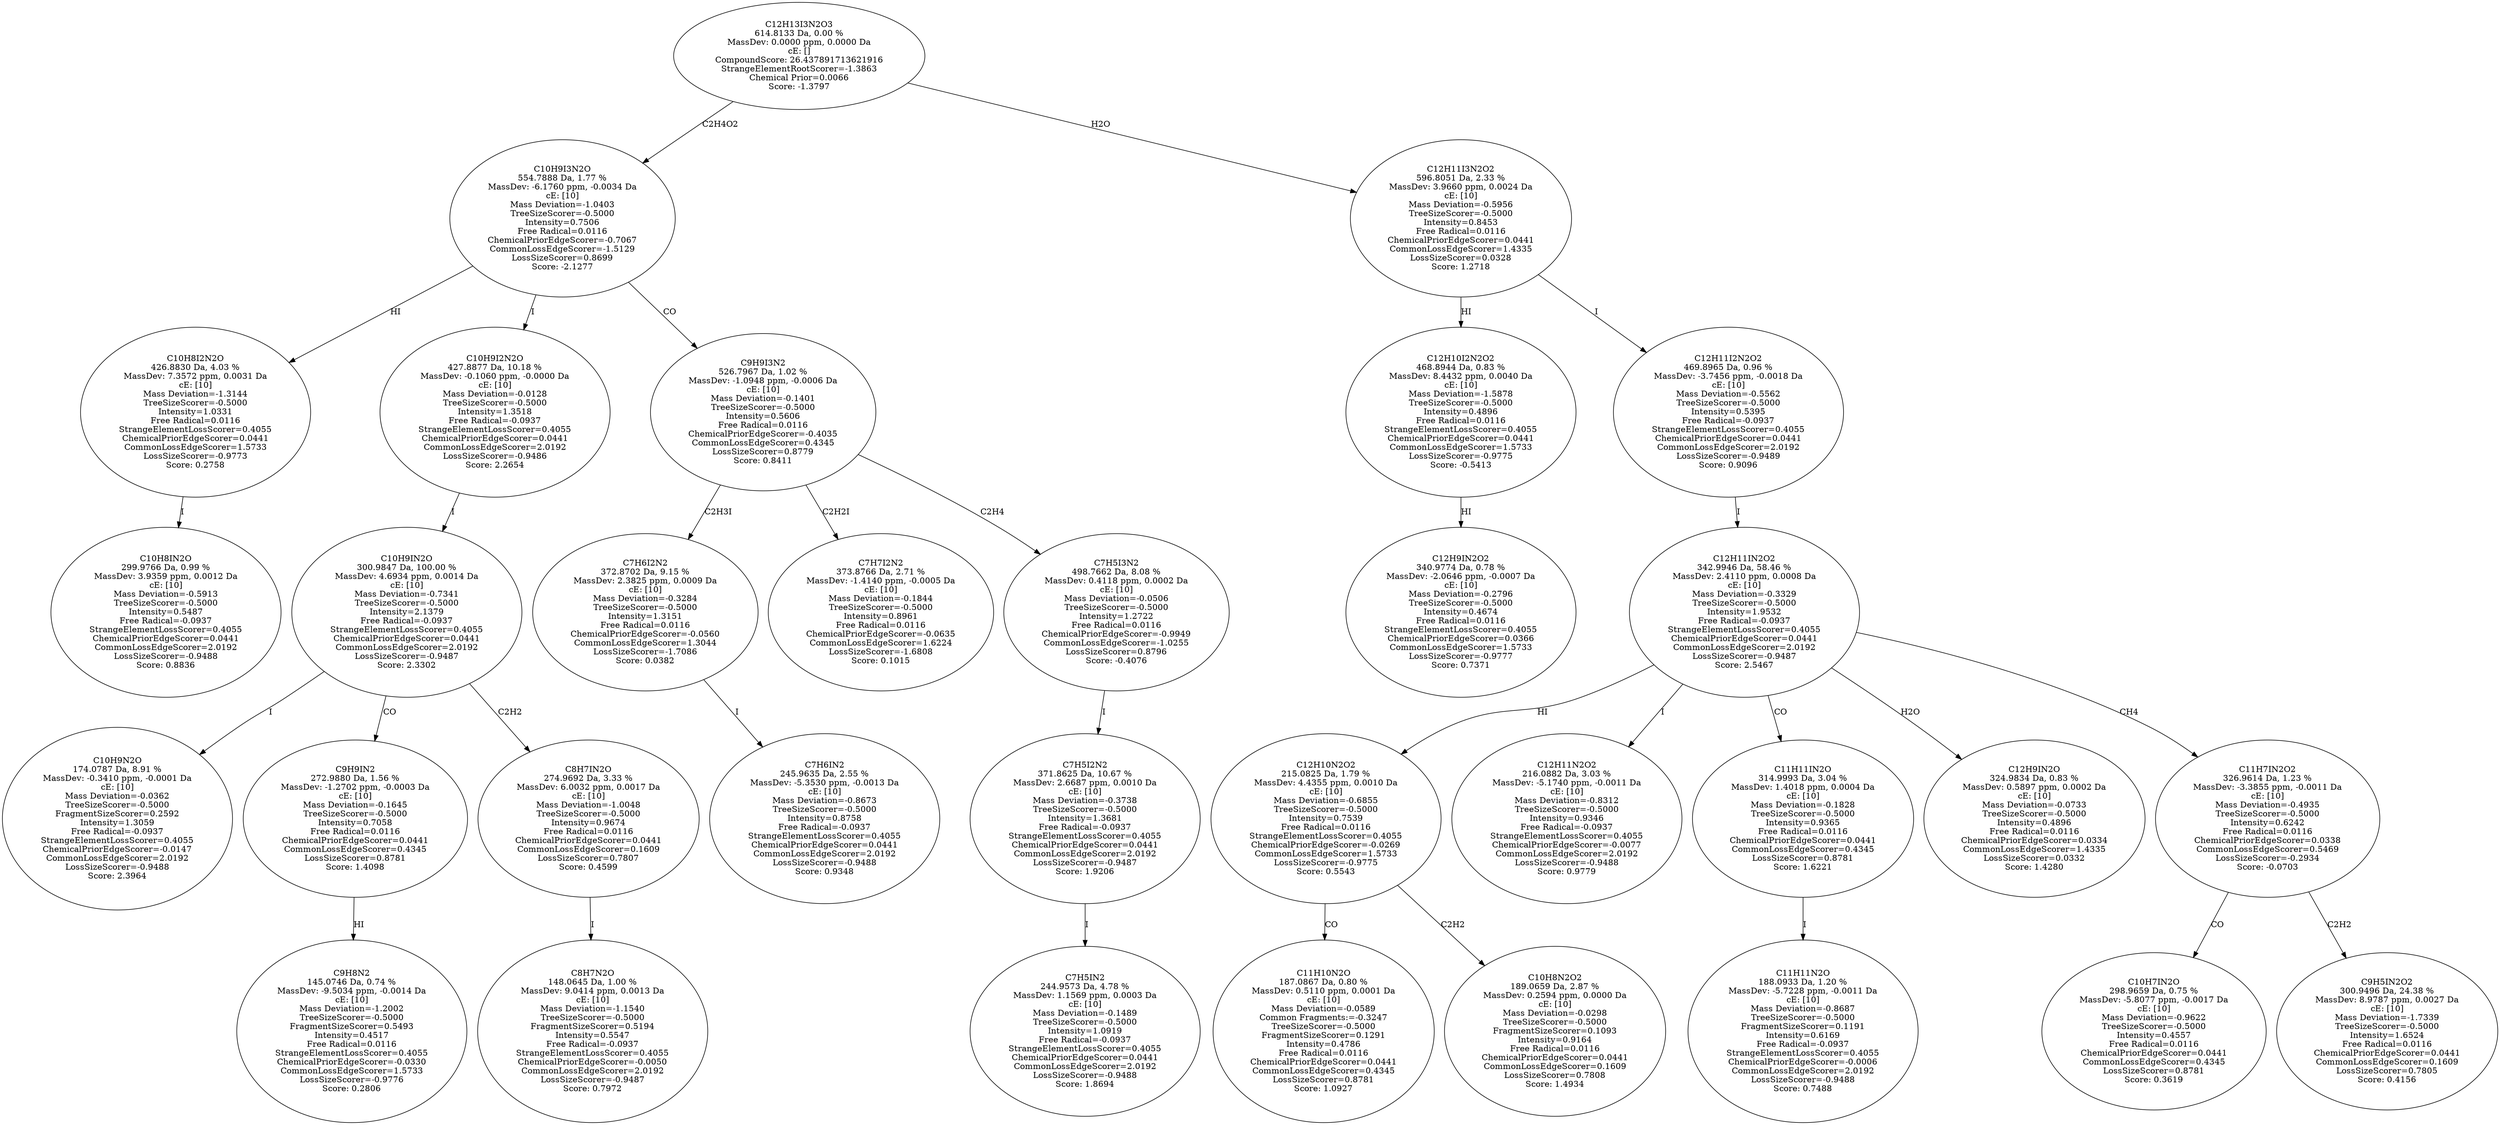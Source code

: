 strict digraph {
v1 [label="C10H8IN2O\n299.9766 Da, 0.99 %\nMassDev: 3.9359 ppm, 0.0012 Da\ncE: [10]\nMass Deviation=-0.5913\nTreeSizeScorer=-0.5000\nIntensity=0.5487\nFree Radical=-0.0937\nStrangeElementLossScorer=0.4055\nChemicalPriorEdgeScorer=0.0441\nCommonLossEdgeScorer=2.0192\nLossSizeScorer=-0.9488\nScore: 0.8836"];
v2 [label="C10H8I2N2O\n426.8830 Da, 4.03 %\nMassDev: 7.3572 ppm, 0.0031 Da\ncE: [10]\nMass Deviation=-1.3144\nTreeSizeScorer=-0.5000\nIntensity=1.0331\nFree Radical=0.0116\nStrangeElementLossScorer=0.4055\nChemicalPriorEdgeScorer=0.0441\nCommonLossEdgeScorer=1.5733\nLossSizeScorer=-0.9773\nScore: 0.2758"];
v3 [label="C10H9N2O\n174.0787 Da, 8.91 %\nMassDev: -0.3410 ppm, -0.0001 Da\ncE: [10]\nMass Deviation=-0.0362\nTreeSizeScorer=-0.5000\nFragmentSizeScorer=0.2592\nIntensity=1.3059\nFree Radical=-0.0937\nStrangeElementLossScorer=0.4055\nChemicalPriorEdgeScorer=-0.0147\nCommonLossEdgeScorer=2.0192\nLossSizeScorer=-0.9488\nScore: 2.3964"];
v4 [label="C9H8N2\n145.0746 Da, 0.74 %\nMassDev: -9.5034 ppm, -0.0014 Da\ncE: [10]\nMass Deviation=-1.2002\nTreeSizeScorer=-0.5000\nFragmentSizeScorer=0.5493\nIntensity=0.4517\nFree Radical=0.0116\nStrangeElementLossScorer=0.4055\nChemicalPriorEdgeScorer=-0.0330\nCommonLossEdgeScorer=1.5733\nLossSizeScorer=-0.9776\nScore: 0.2806"];
v5 [label="C9H9IN2\n272.9880 Da, 1.56 %\nMassDev: -1.2702 ppm, -0.0003 Da\ncE: [10]\nMass Deviation=-0.1645\nTreeSizeScorer=-0.5000\nIntensity=0.7058\nFree Radical=0.0116\nChemicalPriorEdgeScorer=0.0441\nCommonLossEdgeScorer=0.4345\nLossSizeScorer=0.8781\nScore: 1.4098"];
v6 [label="C8H7N2O\n148.0645 Da, 1.00 %\nMassDev: 9.0414 ppm, 0.0013 Da\ncE: [10]\nMass Deviation=-1.1540\nTreeSizeScorer=-0.5000\nFragmentSizeScorer=0.5194\nIntensity=0.5547\nFree Radical=-0.0937\nStrangeElementLossScorer=0.4055\nChemicalPriorEdgeScorer=-0.0050\nCommonLossEdgeScorer=2.0192\nLossSizeScorer=-0.9487\nScore: 0.7972"];
v7 [label="C8H7IN2O\n274.9692 Da, 3.33 %\nMassDev: 6.0032 ppm, 0.0017 Da\ncE: [10]\nMass Deviation=-1.0048\nTreeSizeScorer=-0.5000\nIntensity=0.9674\nFree Radical=0.0116\nChemicalPriorEdgeScorer=0.0441\nCommonLossEdgeScorer=0.1609\nLossSizeScorer=0.7807\nScore: 0.4599"];
v8 [label="C10H9IN2O\n300.9847 Da, 100.00 %\nMassDev: 4.6934 ppm, 0.0014 Da\ncE: [10]\nMass Deviation=-0.7341\nTreeSizeScorer=-0.5000\nIntensity=2.1379\nFree Radical=-0.0937\nStrangeElementLossScorer=0.4055\nChemicalPriorEdgeScorer=0.0441\nCommonLossEdgeScorer=2.0192\nLossSizeScorer=-0.9487\nScore: 2.3302"];
v9 [label="C10H9I2N2O\n427.8877 Da, 10.18 %\nMassDev: -0.1060 ppm, -0.0000 Da\ncE: [10]\nMass Deviation=-0.0128\nTreeSizeScorer=-0.5000\nIntensity=1.3518\nFree Radical=-0.0937\nStrangeElementLossScorer=0.4055\nChemicalPriorEdgeScorer=0.0441\nCommonLossEdgeScorer=2.0192\nLossSizeScorer=-0.9486\nScore: 2.2654"];
v10 [label="C7H6IN2\n245.9635 Da, 2.55 %\nMassDev: -5.3530 ppm, -0.0013 Da\ncE: [10]\nMass Deviation=-0.8673\nTreeSizeScorer=-0.5000\nIntensity=0.8758\nFree Radical=-0.0937\nStrangeElementLossScorer=0.4055\nChemicalPriorEdgeScorer=0.0441\nCommonLossEdgeScorer=2.0192\nLossSizeScorer=-0.9488\nScore: 0.9348"];
v11 [label="C7H6I2N2\n372.8702 Da, 9.15 %\nMassDev: 2.3825 ppm, 0.0009 Da\ncE: [10]\nMass Deviation=-0.3284\nTreeSizeScorer=-0.5000\nIntensity=1.3151\nFree Radical=0.0116\nChemicalPriorEdgeScorer=-0.0560\nCommonLossEdgeScorer=1.3044\nLossSizeScorer=-1.7086\nScore: 0.0382"];
v12 [label="C7H7I2N2\n373.8766 Da, 2.71 %\nMassDev: -1.4140 ppm, -0.0005 Da\ncE: [10]\nMass Deviation=-0.1844\nTreeSizeScorer=-0.5000\nIntensity=0.8961\nFree Radical=0.0116\nChemicalPriorEdgeScorer=-0.0635\nCommonLossEdgeScorer=1.6224\nLossSizeScorer=-1.6808\nScore: 0.1015"];
v13 [label="C7H5IN2\n244.9573 Da, 4.78 %\nMassDev: 1.1569 ppm, 0.0003 Da\ncE: [10]\nMass Deviation=-0.1489\nTreeSizeScorer=-0.5000\nIntensity=1.0919\nFree Radical=-0.0937\nStrangeElementLossScorer=0.4055\nChemicalPriorEdgeScorer=0.0441\nCommonLossEdgeScorer=2.0192\nLossSizeScorer=-0.9488\nScore: 1.8694"];
v14 [label="C7H5I2N2\n371.8625 Da, 10.67 %\nMassDev: 2.6687 ppm, 0.0010 Da\ncE: [10]\nMass Deviation=-0.3738\nTreeSizeScorer=-0.5000\nIntensity=1.3681\nFree Radical=-0.0937\nStrangeElementLossScorer=0.4055\nChemicalPriorEdgeScorer=0.0441\nCommonLossEdgeScorer=2.0192\nLossSizeScorer=-0.9487\nScore: 1.9206"];
v15 [label="C7H5I3N2\n498.7662 Da, 8.08 %\nMassDev: 0.4118 ppm, 0.0002 Da\ncE: [10]\nMass Deviation=-0.0506\nTreeSizeScorer=-0.5000\nIntensity=1.2722\nFree Radical=0.0116\nChemicalPriorEdgeScorer=-0.9949\nCommonLossEdgeScorer=-1.0255\nLossSizeScorer=0.8796\nScore: -0.4076"];
v16 [label="C9H9I3N2\n526.7967 Da, 1.02 %\nMassDev: -1.0948 ppm, -0.0006 Da\ncE: [10]\nMass Deviation=-0.1401\nTreeSizeScorer=-0.5000\nIntensity=0.5606\nFree Radical=0.0116\nChemicalPriorEdgeScorer=-0.4035\nCommonLossEdgeScorer=0.4345\nLossSizeScorer=0.8779\nScore: 0.8411"];
v17 [label="C10H9I3N2O\n554.7888 Da, 1.77 %\nMassDev: -6.1760 ppm, -0.0034 Da\ncE: [10]\nMass Deviation=-1.0403\nTreeSizeScorer=-0.5000\nIntensity=0.7506\nFree Radical=0.0116\nChemicalPriorEdgeScorer=-0.7067\nCommonLossEdgeScorer=-1.5129\nLossSizeScorer=0.8699\nScore: -2.1277"];
v18 [label="C12H9IN2O2\n340.9774 Da, 0.78 %\nMassDev: -2.0646 ppm, -0.0007 Da\ncE: [10]\nMass Deviation=-0.2796\nTreeSizeScorer=-0.5000\nIntensity=0.4674\nFree Radical=0.0116\nStrangeElementLossScorer=0.4055\nChemicalPriorEdgeScorer=0.0366\nCommonLossEdgeScorer=1.5733\nLossSizeScorer=-0.9777\nScore: 0.7371"];
v19 [label="C12H10I2N2O2\n468.8944 Da, 0.83 %\nMassDev: 8.4432 ppm, 0.0040 Da\ncE: [10]\nMass Deviation=-1.5878\nTreeSizeScorer=-0.5000\nIntensity=0.4896\nFree Radical=0.0116\nStrangeElementLossScorer=0.4055\nChemicalPriorEdgeScorer=0.0441\nCommonLossEdgeScorer=1.5733\nLossSizeScorer=-0.9775\nScore: -0.5413"];
v20 [label="C11H10N2O\n187.0867 Da, 0.80 %\nMassDev: 0.5110 ppm, 0.0001 Da\ncE: [10]\nMass Deviation=-0.0589\nCommon Fragments:=-0.3247\nTreeSizeScorer=-0.5000\nFragmentSizeScorer=0.1291\nIntensity=0.4786\nFree Radical=0.0116\nChemicalPriorEdgeScorer=0.0441\nCommonLossEdgeScorer=0.4345\nLossSizeScorer=0.8781\nScore: 1.0927"];
v21 [label="C10H8N2O2\n189.0659 Da, 2.87 %\nMassDev: 0.2594 ppm, 0.0000 Da\ncE: [10]\nMass Deviation=-0.0298\nTreeSizeScorer=-0.5000\nFragmentSizeScorer=0.1093\nIntensity=0.9164\nFree Radical=0.0116\nChemicalPriorEdgeScorer=0.0441\nCommonLossEdgeScorer=0.1609\nLossSizeScorer=0.7808\nScore: 1.4934"];
v22 [label="C12H10N2O2\n215.0825 Da, 1.79 %\nMassDev: 4.4355 ppm, 0.0010 Da\ncE: [10]\nMass Deviation=-0.6855\nTreeSizeScorer=-0.5000\nIntensity=0.7539\nFree Radical=0.0116\nStrangeElementLossScorer=0.4055\nChemicalPriorEdgeScorer=-0.0269\nCommonLossEdgeScorer=1.5733\nLossSizeScorer=-0.9775\nScore: 0.5543"];
v23 [label="C12H11N2O2\n216.0882 Da, 3.03 %\nMassDev: -5.1740 ppm, -0.0011 Da\ncE: [10]\nMass Deviation=-0.8312\nTreeSizeScorer=-0.5000\nIntensity=0.9346\nFree Radical=-0.0937\nStrangeElementLossScorer=0.4055\nChemicalPriorEdgeScorer=-0.0077\nCommonLossEdgeScorer=2.0192\nLossSizeScorer=-0.9488\nScore: 0.9779"];
v24 [label="C11H11N2O\n188.0933 Da, 1.20 %\nMassDev: -5.7228 ppm, -0.0011 Da\ncE: [10]\nMass Deviation=-0.8687\nTreeSizeScorer=-0.5000\nFragmentSizeScorer=0.1191\nIntensity=0.6169\nFree Radical=-0.0937\nStrangeElementLossScorer=0.4055\nChemicalPriorEdgeScorer=-0.0006\nCommonLossEdgeScorer=2.0192\nLossSizeScorer=-0.9488\nScore: 0.7488"];
v25 [label="C11H11IN2O\n314.9993 Da, 3.04 %\nMassDev: 1.4018 ppm, 0.0004 Da\ncE: [10]\nMass Deviation=-0.1828\nTreeSizeScorer=-0.5000\nIntensity=0.9365\nFree Radical=0.0116\nChemicalPriorEdgeScorer=0.0441\nCommonLossEdgeScorer=0.4345\nLossSizeScorer=0.8781\nScore: 1.6221"];
v26 [label="C12H9IN2O\n324.9834 Da, 0.83 %\nMassDev: 0.5897 ppm, 0.0002 Da\ncE: [10]\nMass Deviation=-0.0733\nTreeSizeScorer=-0.5000\nIntensity=0.4896\nFree Radical=0.0116\nChemicalPriorEdgeScorer=0.0334\nCommonLossEdgeScorer=1.4335\nLossSizeScorer=0.0332\nScore: 1.4280"];
v27 [label="C10H7IN2O\n298.9659 Da, 0.75 %\nMassDev: -5.8077 ppm, -0.0017 Da\ncE: [10]\nMass Deviation=-0.9622\nTreeSizeScorer=-0.5000\nIntensity=0.4557\nFree Radical=0.0116\nChemicalPriorEdgeScorer=0.0441\nCommonLossEdgeScorer=0.4345\nLossSizeScorer=0.8781\nScore: 0.3619"];
v28 [label="C9H5IN2O2\n300.9496 Da, 24.38 %\nMassDev: 8.9787 ppm, 0.0027 Da\ncE: [10]\nMass Deviation=-1.7339\nTreeSizeScorer=-0.5000\nIntensity=1.6524\nFree Radical=0.0116\nChemicalPriorEdgeScorer=0.0441\nCommonLossEdgeScorer=0.1609\nLossSizeScorer=0.7805\nScore: 0.4156"];
v29 [label="C11H7IN2O2\n326.9614 Da, 1.23 %\nMassDev: -3.3855 ppm, -0.0011 Da\ncE: [10]\nMass Deviation=-0.4935\nTreeSizeScorer=-0.5000\nIntensity=0.6242\nFree Radical=0.0116\nChemicalPriorEdgeScorer=0.0338\nCommonLossEdgeScorer=0.5469\nLossSizeScorer=-0.2934\nScore: -0.0703"];
v30 [label="C12H11IN2O2\n342.9946 Da, 58.46 %\nMassDev: 2.4110 ppm, 0.0008 Da\ncE: [10]\nMass Deviation=-0.3329\nTreeSizeScorer=-0.5000\nIntensity=1.9532\nFree Radical=-0.0937\nStrangeElementLossScorer=0.4055\nChemicalPriorEdgeScorer=0.0441\nCommonLossEdgeScorer=2.0192\nLossSizeScorer=-0.9487\nScore: 2.5467"];
v31 [label="C12H11I2N2O2\n469.8965 Da, 0.96 %\nMassDev: -3.7456 ppm, -0.0018 Da\ncE: [10]\nMass Deviation=-0.5562\nTreeSizeScorer=-0.5000\nIntensity=0.5395\nFree Radical=-0.0937\nStrangeElementLossScorer=0.4055\nChemicalPriorEdgeScorer=0.0441\nCommonLossEdgeScorer=2.0192\nLossSizeScorer=-0.9489\nScore: 0.9096"];
v32 [label="C12H11I3N2O2\n596.8051 Da, 2.33 %\nMassDev: 3.9660 ppm, 0.0024 Da\ncE: [10]\nMass Deviation=-0.5956\nTreeSizeScorer=-0.5000\nIntensity=0.8453\nFree Radical=0.0116\nChemicalPriorEdgeScorer=0.0441\nCommonLossEdgeScorer=1.4335\nLossSizeScorer=0.0328\nScore: 1.2718"];
v33 [label="C12H13I3N2O3\n614.8133 Da, 0.00 %\nMassDev: 0.0000 ppm, 0.0000 Da\ncE: []\nCompoundScore: 26.437891713621916\nStrangeElementRootScorer=-1.3863\nChemical Prior=0.0066\nScore: -1.3797"];
v2 -> v1 [label="I"];
v17 -> v2 [label="HI"];
v8 -> v3 [label="I"];
v5 -> v4 [label="HI"];
v8 -> v5 [label="CO"];
v7 -> v6 [label="I"];
v8 -> v7 [label="C2H2"];
v9 -> v8 [label="I"];
v17 -> v9 [label="I"];
v11 -> v10 [label="I"];
v16 -> v11 [label="C2H3I"];
v16 -> v12 [label="C2H2I"];
v14 -> v13 [label="I"];
v15 -> v14 [label="I"];
v16 -> v15 [label="C2H4"];
v17 -> v16 [label="CO"];
v33 -> v17 [label="C2H4O2"];
v19 -> v18 [label="HI"];
v32 -> v19 [label="HI"];
v22 -> v20 [label="CO"];
v22 -> v21 [label="C2H2"];
v30 -> v22 [label="HI"];
v30 -> v23 [label="I"];
v25 -> v24 [label="I"];
v30 -> v25 [label="CO"];
v30 -> v26 [label="H2O"];
v29 -> v27 [label="CO"];
v29 -> v28 [label="C2H2"];
v30 -> v29 [label="CH4"];
v31 -> v30 [label="I"];
v32 -> v31 [label="I"];
v33 -> v32 [label="H2O"];
}